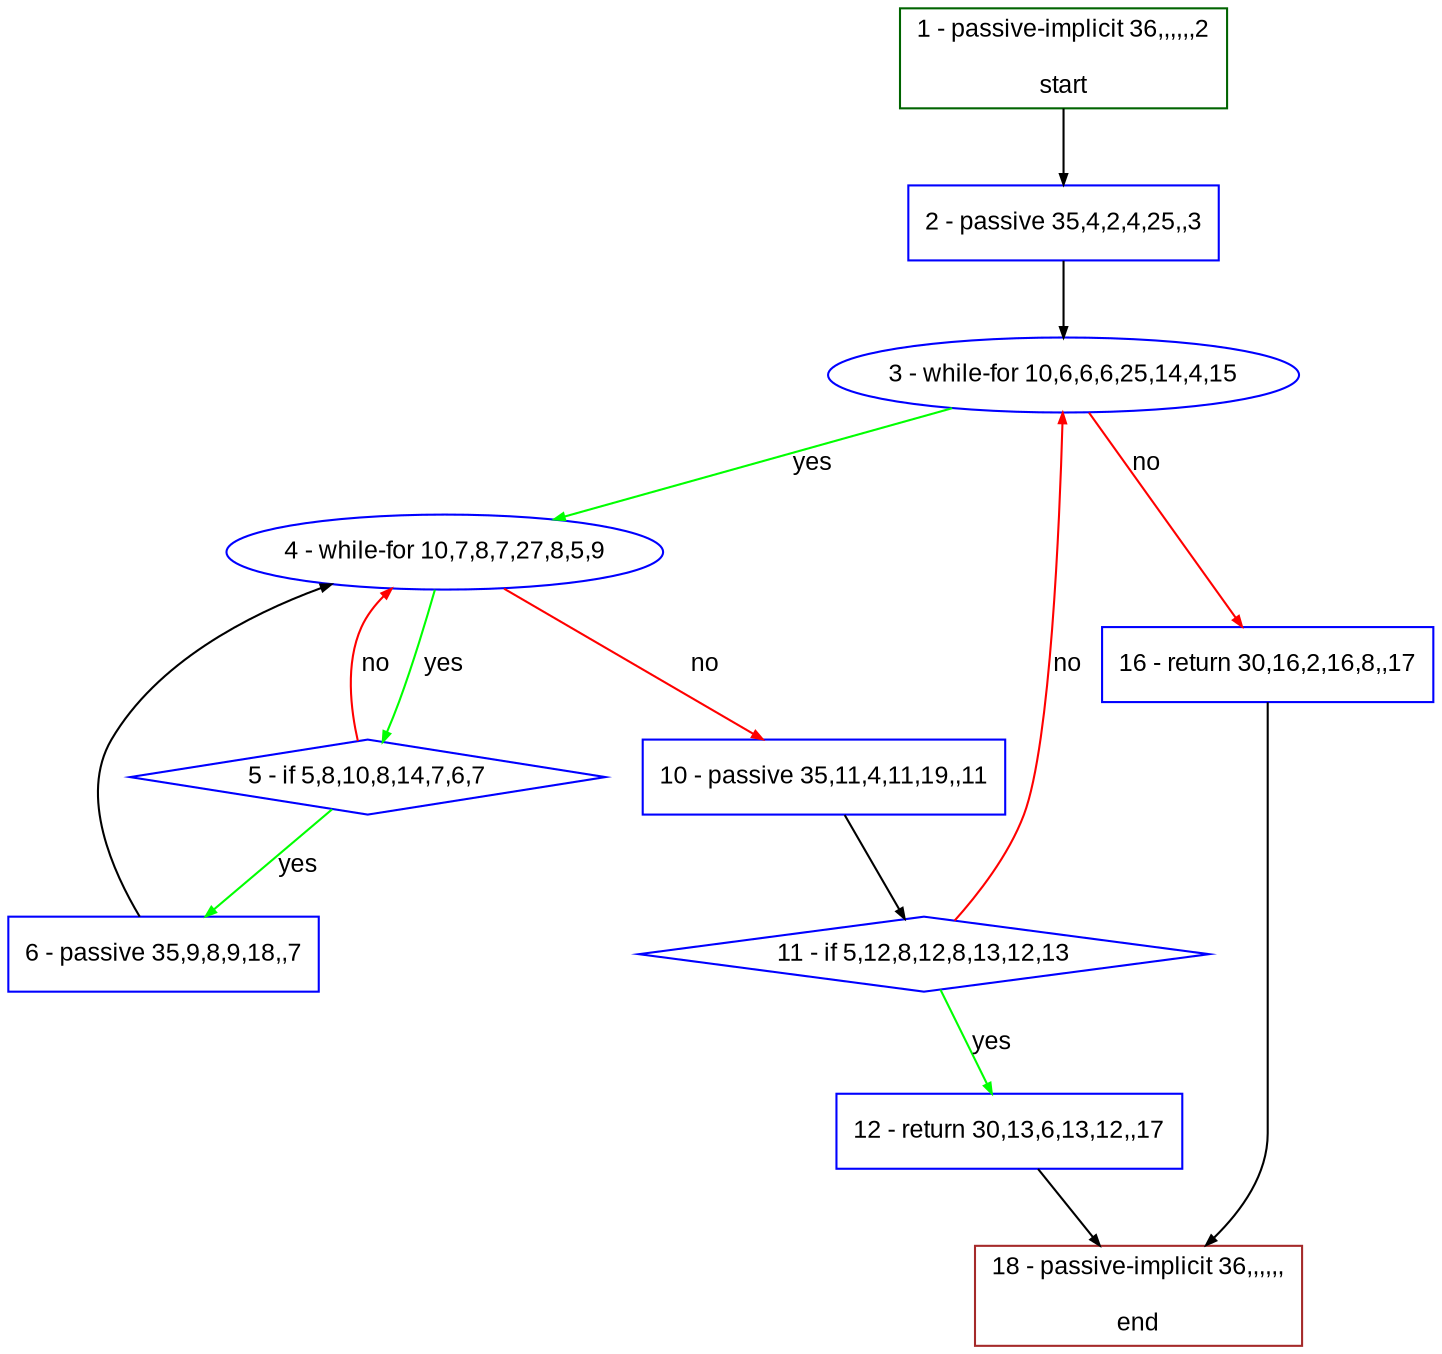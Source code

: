 digraph "" {
  graph [bgcolor="white", fillcolor="#FFFFCC", pack="true", packmode="clust", fontname="Arial", label="", fontsize="12", compound="true", style="rounded,filled"];
  node [node_initialized="no", fillcolor="white", fontname="Arial", label="", color="grey", fontsize="12", fixedsize="false", compound="true", shape="rectangle", style="filled"];
  edge [arrowtail="none", lhead="", fontcolor="black", fontname="Arial", label="", color="black", fontsize="12", arrowhead="normal", arrowsize="0.5", compound="true", ltail="", dir="forward"];
  __N1 [fillcolor="#ffffff", label="2 - passive 35,4,2,4,25,,3", color="#0000ff", shape="box", style="filled"];
  __N2 [fillcolor="#ffffff", label="1 - passive-implicit 36,,,,,,2\n\nstart", color="#006400", shape="box", style="filled"];
  __N3 [fillcolor="#ffffff", label="3 - while-for 10,6,6,6,25,14,4,15", color="#0000ff", shape="oval", style="filled"];
  __N4 [fillcolor="#ffffff", label="4 - while-for 10,7,8,7,27,8,5,9", color="#0000ff", shape="oval", style="filled"];
  __N5 [fillcolor="#ffffff", label="16 - return 30,16,2,16,8,,17", color="#0000ff", shape="box", style="filled"];
  __N6 [fillcolor="#ffffff", label="5 - if 5,8,10,8,14,7,6,7", color="#0000ff", shape="diamond", style="filled"];
  __N7 [fillcolor="#ffffff", label="10 - passive 35,11,4,11,19,,11", color="#0000ff", shape="box", style="filled"];
  __N8 [fillcolor="#ffffff", label="6 - passive 35,9,8,9,18,,7", color="#0000ff", shape="box", style="filled"];
  __N9 [fillcolor="#ffffff", label="11 - if 5,12,8,12,8,13,12,13", color="#0000ff", shape="diamond", style="filled"];
  __N10 [fillcolor="#ffffff", label="12 - return 30,13,6,13,12,,17", color="#0000ff", shape="box", style="filled"];
  __N11 [fillcolor="#ffffff", label="18 - passive-implicit 36,,,,,,\n\nend", color="#a52a2a", shape="box", style="filled"];
  __N2 -> __N1 [arrowtail="none", color="#000000", label="", arrowhead="normal", dir="forward"];
  __N1 -> __N3 [arrowtail="none", color="#000000", label="", arrowhead="normal", dir="forward"];
  __N3 -> __N4 [arrowtail="none", color="#00ff00", label="yes", arrowhead="normal", dir="forward"];
  __N3 -> __N5 [arrowtail="none", color="#ff0000", label="no", arrowhead="normal", dir="forward"];
  __N4 -> __N6 [arrowtail="none", color="#00ff00", label="yes", arrowhead="normal", dir="forward"];
  __N6 -> __N4 [arrowtail="none", color="#ff0000", label="no", arrowhead="normal", dir="forward"];
  __N4 -> __N7 [arrowtail="none", color="#ff0000", label="no", arrowhead="normal", dir="forward"];
  __N6 -> __N8 [arrowtail="none", color="#00ff00", label="yes", arrowhead="normal", dir="forward"];
  __N8 -> __N4 [arrowtail="none", color="#000000", label="", arrowhead="normal", dir="forward"];
  __N7 -> __N9 [arrowtail="none", color="#000000", label="", arrowhead="normal", dir="forward"];
  __N9 -> __N3 [arrowtail="none", color="#ff0000", label="no", arrowhead="normal", dir="forward"];
  __N9 -> __N10 [arrowtail="none", color="#00ff00", label="yes", arrowhead="normal", dir="forward"];
  __N10 -> __N11 [arrowtail="none", color="#000000", label="", arrowhead="normal", dir="forward"];
  __N5 -> __N11 [arrowtail="none", color="#000000", label="", arrowhead="normal", dir="forward"];
}
